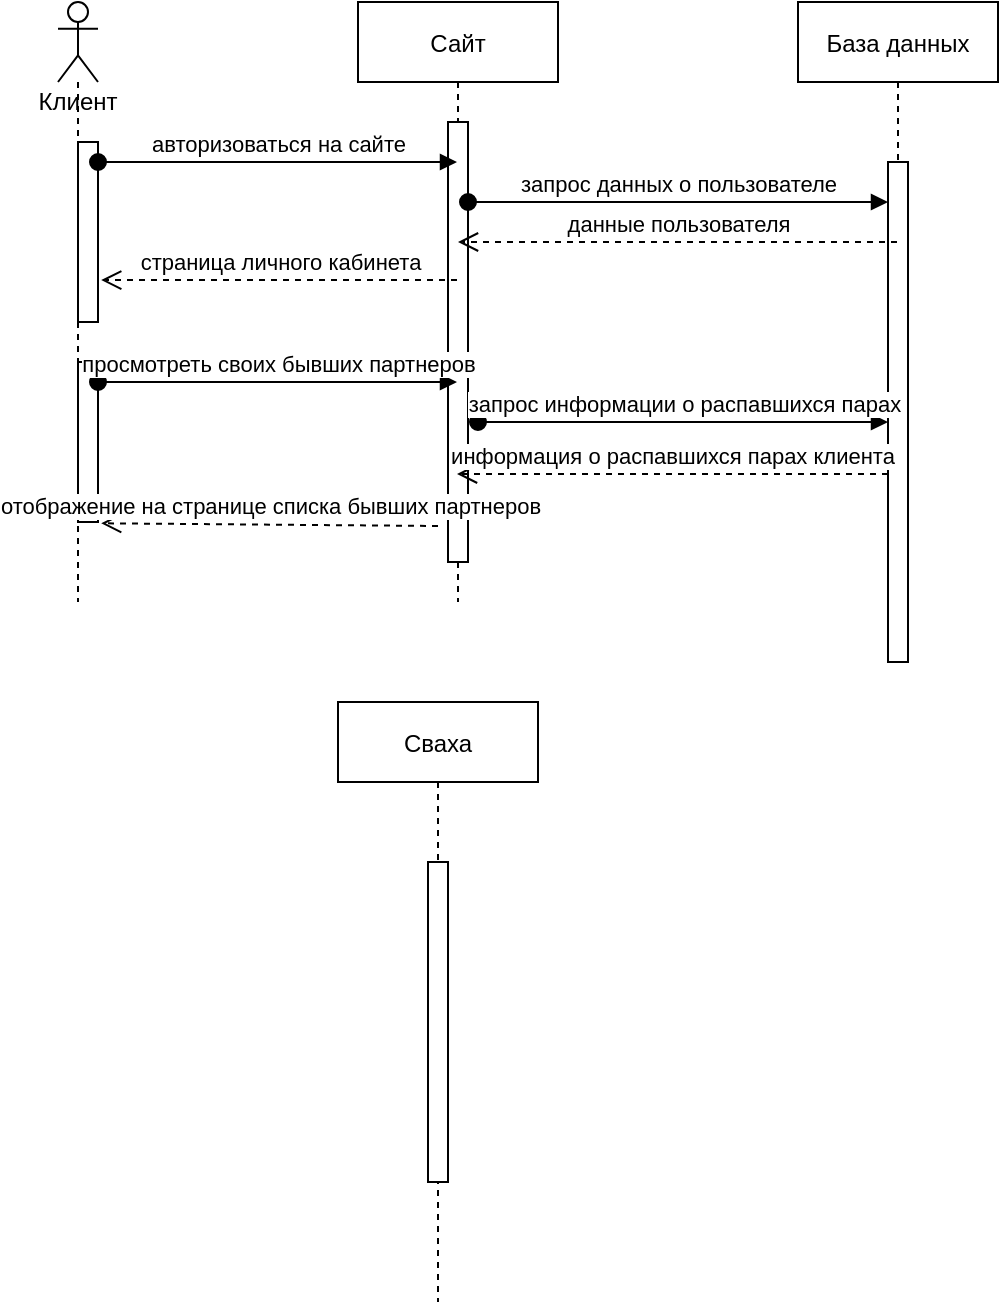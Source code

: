 <mxfile version="20.7.4" type="device"><diagram id="kgpKYQtTHZ0yAKxKKP6v" name="Page-1"><mxGraphModel dx="1290" dy="483" grid="1" gridSize="10" guides="1" tooltips="1" connect="1" arrows="1" fold="1" page="1" pageScale="1" pageWidth="850" pageHeight="1100" math="0" shadow="0"><root><mxCell id="0"/><mxCell id="1" parent="0"/><mxCell id="3nuBFxr9cyL0pnOWT2aG-5" value="Сайт" style="shape=umlLifeline;perimeter=lifelinePerimeter;container=1;collapsible=0;recursiveResize=0;rounded=0;shadow=0;strokeWidth=1;" parent="1" vertex="1"><mxGeometry x="300" y="80" width="100" height="300" as="geometry"/></mxCell><mxCell id="3nuBFxr9cyL0pnOWT2aG-6" value="" style="points=[];perimeter=orthogonalPerimeter;rounded=0;shadow=0;strokeWidth=1;" parent="3nuBFxr9cyL0pnOWT2aG-5" vertex="1"><mxGeometry x="45" y="60" width="10" height="220" as="geometry"/></mxCell><mxCell id="Aa1lfcYsP2ETKQAcfwJb-8" value="запрос данных о пользователе" style="html=1;verticalAlign=bottom;startArrow=oval;startFill=1;endArrow=block;startSize=8;rounded=0;" edge="1" parent="3nuBFxr9cyL0pnOWT2aG-5" target="Aa1lfcYsP2ETKQAcfwJb-4"><mxGeometry width="60" relative="1" as="geometry"><mxPoint x="55" y="100" as="sourcePoint"/><mxPoint x="115" y="100" as="targetPoint"/><Array as="points"><mxPoint x="110" y="100"/></Array></mxGeometry></mxCell><mxCell id="Aa1lfcYsP2ETKQAcfwJb-1" value="Сваха" style="shape=umlLifeline;perimeter=lifelinePerimeter;container=1;collapsible=0;recursiveResize=0;rounded=0;shadow=0;strokeWidth=1;" vertex="1" parent="1"><mxGeometry x="290" y="430" width="100" height="300" as="geometry"/></mxCell><mxCell id="Aa1lfcYsP2ETKQAcfwJb-2" value="" style="points=[];perimeter=orthogonalPerimeter;rounded=0;shadow=0;strokeWidth=1;" vertex="1" parent="Aa1lfcYsP2ETKQAcfwJb-1"><mxGeometry x="45" y="80" width="10" height="160" as="geometry"/></mxCell><mxCell id="Aa1lfcYsP2ETKQAcfwJb-3" value="База данных" style="shape=umlLifeline;perimeter=lifelinePerimeter;container=1;collapsible=0;recursiveResize=0;rounded=0;shadow=0;strokeWidth=1;" vertex="1" parent="1"><mxGeometry x="520" y="80" width="100" height="330" as="geometry"/></mxCell><mxCell id="Aa1lfcYsP2ETKQAcfwJb-4" value="" style="points=[];perimeter=orthogonalPerimeter;rounded=0;shadow=0;strokeWidth=1;" vertex="1" parent="Aa1lfcYsP2ETKQAcfwJb-3"><mxGeometry x="45" y="80" width="10" height="250" as="geometry"/></mxCell><mxCell id="Aa1lfcYsP2ETKQAcfwJb-15" value="запрос информации о распавшихся парах" style="html=1;verticalAlign=bottom;startArrow=oval;startFill=1;endArrow=block;startSize=8;rounded=0;" edge="1" parent="Aa1lfcYsP2ETKQAcfwJb-3"><mxGeometry width="60" relative="1" as="geometry"><mxPoint x="-160" y="210" as="sourcePoint"/><mxPoint x="45" y="210" as="targetPoint"/><Array as="points"><mxPoint x="-70" y="210"/></Array></mxGeometry></mxCell><mxCell id="Aa1lfcYsP2ETKQAcfwJb-17" value="информация о распавшихся парах клиента" style="html=1;verticalAlign=bottom;endArrow=open;dashed=1;endSize=8;rounded=0;" edge="1" parent="Aa1lfcYsP2ETKQAcfwJb-3"><mxGeometry relative="1" as="geometry"><mxPoint x="45" y="236" as="sourcePoint"/><mxPoint x="-170.5" y="236" as="targetPoint"/></mxGeometry></mxCell><mxCell id="Aa1lfcYsP2ETKQAcfwJb-5" value="Клиент" style="shape=umlLifeline;participant=umlActor;perimeter=lifelinePerimeter;whiteSpace=wrap;html=1;container=1;collapsible=0;recursiveResize=0;verticalAlign=top;spacingTop=36;outlineConnect=0;" vertex="1" parent="1"><mxGeometry x="150" y="80" width="20" height="300" as="geometry"/></mxCell><mxCell id="Aa1lfcYsP2ETKQAcfwJb-6" value="" style="html=1;points=[];perimeter=orthogonalPerimeter;" vertex="1" parent="Aa1lfcYsP2ETKQAcfwJb-5"><mxGeometry x="10" y="70" width="10" height="90" as="geometry"/></mxCell><mxCell id="Aa1lfcYsP2ETKQAcfwJb-13" value="" style="html=1;points=[];perimeter=orthogonalPerimeter;" vertex="1" parent="Aa1lfcYsP2ETKQAcfwJb-5"><mxGeometry x="10" y="180" width="10" height="80" as="geometry"/></mxCell><mxCell id="Aa1lfcYsP2ETKQAcfwJb-7" value="авторизоваться на сайте" style="html=1;verticalAlign=bottom;startArrow=oval;startFill=1;endArrow=block;startSize=8;rounded=0;" edge="1" parent="1" target="3nuBFxr9cyL0pnOWT2aG-5"><mxGeometry width="60" relative="1" as="geometry"><mxPoint x="170" y="160" as="sourcePoint"/><mxPoint x="230" y="160" as="targetPoint"/></mxGeometry></mxCell><mxCell id="Aa1lfcYsP2ETKQAcfwJb-11" value="данные пользователя" style="html=1;verticalAlign=bottom;endArrow=open;dashed=1;endSize=8;rounded=0;" edge="1" parent="1" source="Aa1lfcYsP2ETKQAcfwJb-3" target="3nuBFxr9cyL0pnOWT2aG-5"><mxGeometry relative="1" as="geometry"><mxPoint x="510" y="200" as="sourcePoint"/><mxPoint x="430" y="200" as="targetPoint"/><Array as="points"><mxPoint x="390" y="200"/></Array></mxGeometry></mxCell><mxCell id="Aa1lfcYsP2ETKQAcfwJb-12" value="страница личного кабинета" style="html=1;verticalAlign=bottom;endArrow=open;dashed=1;endSize=8;rounded=0;entryX=1.16;entryY=0.767;entryDx=0;entryDy=0;entryPerimeter=0;" edge="1" parent="1" source="3nuBFxr9cyL0pnOWT2aG-5" target="Aa1lfcYsP2ETKQAcfwJb-6"><mxGeometry relative="1" as="geometry"><mxPoint x="310" y="220" as="sourcePoint"/><mxPoint x="230" y="220" as="targetPoint"/></mxGeometry></mxCell><mxCell id="Aa1lfcYsP2ETKQAcfwJb-14" value="просмотреть своих бывших партнеров" style="html=1;verticalAlign=bottom;startArrow=oval;startFill=1;endArrow=block;startSize=8;rounded=0;" edge="1" parent="1"><mxGeometry width="60" relative="1" as="geometry"><mxPoint x="170" y="270" as="sourcePoint"/><mxPoint x="349.5" y="270" as="targetPoint"/></mxGeometry></mxCell><mxCell id="Aa1lfcYsP2ETKQAcfwJb-18" value="отображение на странице списка бывших партнеров" style="html=1;verticalAlign=bottom;endArrow=open;dashed=1;endSize=8;rounded=0;entryX=1.16;entryY=0.858;entryDx=0;entryDy=0;entryPerimeter=0;" edge="1" parent="1"><mxGeometry relative="1" as="geometry"><mxPoint x="340" y="342" as="sourcePoint"/><mxPoint x="171.6" y="340.64" as="targetPoint"/></mxGeometry></mxCell></root></mxGraphModel></diagram></mxfile>